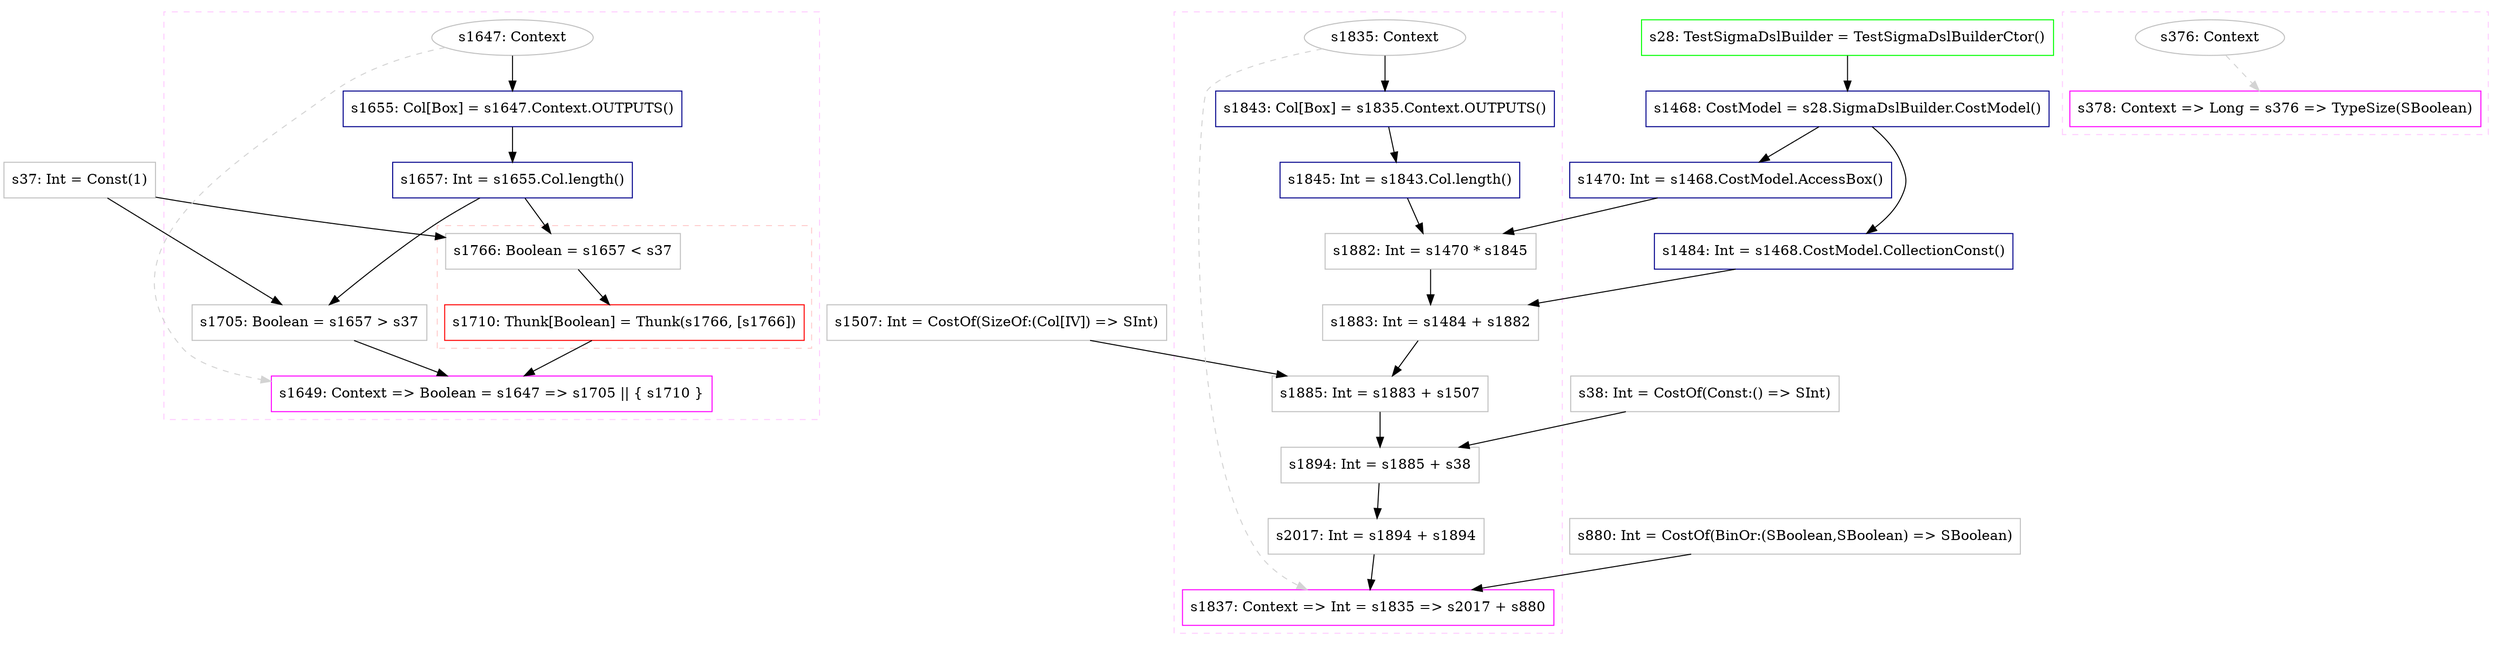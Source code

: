 digraph "logical3" {
concentrate=true
node [style=filled, fillcolor=orangered]

"s37" [
label="s37: Int = Const(1)"
shape=box, color=gray, tooltip="s37:Int", style=filled, fillcolor=white
]
subgraph cluster_s1649 {
style=dashed; color="#FFCCFF"
"s1647" [
label="s1647: Context"
shape=oval, color=gray, tooltip="s1647:Context", style=filled, fillcolor=white
]
"s1649" [
label="s1649: Context => Boolean = s1647 => s1705 || { s1710 }"
shape=box, color=magenta, tooltip="s1649:Context => Boolean", style=filled, fillcolor=white
]
{rank=source; s1647}
"s1655" [
label="s1655: Col[Box] = s1647.Context.OUTPUTS()"
shape=box, color=darkblue, tooltip="s1655:Col[Box]", style=filled, fillcolor=white
]
"s1657" [
label="s1657: Int = s1655.Col.length()"
shape=box, color=darkblue, tooltip="s1657:Int", style=filled, fillcolor=white
]
"s1705" [
label="s1705: Boolean = s1657 > s37"
shape=box, color=gray, tooltip="s1705:Boolean", style=filled, fillcolor=white
]
subgraph cluster_s1710 {
style=dashed; color="#FFCCCC"
"s1710" [
label="s1710: Thunk[Boolean] = Thunk(s1766, [s1766])"
shape=box, color=red, tooltip="s1710:Thunk[Boolean]", style=filled, fillcolor=white
]
"s1766" [
label="s1766: Boolean = s1657 < s37"
shape=box, color=gray, tooltip="s1766:Boolean", style=filled, fillcolor=white
]
{rank=sink; s1710}
}
{rank=sink; s1649}
}
"s1507" [
label="s1507: Int = CostOf(SizeOf:(Col[IV]) => SInt)"
shape=box, color=gray, tooltip="s1507:Int", style=filled, fillcolor=white
]
"s28" [
label="s28: TestSigmaDslBuilder = TestSigmaDslBuilderCtor()"
shape=box, color=green, tooltip="s28:TestSigmaDslBuilder", style=filled, fillcolor=white
]
"s1468" [
label="s1468: CostModel = s28.SigmaDslBuilder.CostModel()"
shape=box, color=darkblue, tooltip="s1468:CostModel", style=filled, fillcolor=white
]
"s1470" [
label="s1470: Int = s1468.CostModel.AccessBox()"
shape=box, color=darkblue, tooltip="s1470:Int", style=filled, fillcolor=white
]
"s38" [
label="s38: Int = CostOf(Const:() => SInt)"
shape=box, color=gray, tooltip="s38:Int", style=filled, fillcolor=white
]
"s880" [
label="s880: Int = CostOf(BinOr:(SBoolean,SBoolean) => SBoolean)"
shape=box, color=gray, tooltip="s880:Int", style=filled, fillcolor=white
]
"s1484" [
label="s1484: Int = s1468.CostModel.CollectionConst()"
shape=box, color=darkblue, tooltip="s1484:Int", style=filled, fillcolor=white
]
subgraph cluster_s1837 {
style=dashed; color="#FFCCFF"
"s1835" [
label="s1835: Context"
shape=oval, color=gray, tooltip="s1835:Context", style=filled, fillcolor=white
]
"s1837" [
label="s1837: Context => Int = s1835 => s2017 + s880"
shape=box, color=magenta, tooltip="s1837:Context => Int", style=filled, fillcolor=white
]
{rank=source; s1835}
"s1843" [
label="s1843: Col[Box] = s1835.Context.OUTPUTS()"
shape=box, color=darkblue, tooltip="s1843:Col[Box]", style=filled, fillcolor=white
]
"s1845" [
label="s1845: Int = s1843.Col.length()"
shape=box, color=darkblue, tooltip="s1845:Int", style=filled, fillcolor=white
]
"s1882" [
label="s1882: Int = s1470 * s1845"
shape=box, color=gray, tooltip="s1882:Int", style=filled, fillcolor=white
]
"s1883" [
label="s1883: Int = s1484 + s1882"
shape=box, color=gray, tooltip="s1883:Int", style=filled, fillcolor=white
]
"s1885" [
label="s1885: Int = s1883 + s1507"
shape=box, color=gray, tooltip="s1885:Int", style=filled, fillcolor=white
]
"s1894" [
label="s1894: Int = s1885 + s38"
shape=box, color=gray, tooltip="s1894:Int", style=filled, fillcolor=white
]
"s2017" [
label="s2017: Int = s1894 + s1894"
shape=box, color=gray, tooltip="s2017:Int", style=filled, fillcolor=white
]
{rank=sink; s1837}
}
subgraph cluster_s378 {
style=dashed; color="#FFCCFF"
"s376" [
label="s376: Context"
shape=oval, color=gray, tooltip="s376:Context", style=filled, fillcolor=white
]
"s378" [
label="s378: Context => Long = s376 => TypeSize(SBoolean)"
shape=box, color=magenta, tooltip="s378:Context => Long", style=filled, fillcolor=white
]
{rank=source; s376}
{rank=sink; s378}
}
"s1470" -> "s1882" [style=solid]
"s1845" -> "s1882" [style=solid]
"s1657" -> "s1705" [style=solid]
"s37" -> "s1705" [style=solid]
"s1647" -> "s1655" [style=solid]
"s1894" -> "s2017" [style=solid]
"s1894" -> "s2017" [style=solid]
"s1835" -> "s1843" [style=solid]
"s1468" -> "s1470" [style=solid]
"s1484" -> "s1883" [style=solid]
"s1882" -> "s1883" [style=solid]
"s1835" -> "s1837" [style=dashed, color=lightgray, weight=0]
"s2017" -> "s1837" [style=solid]
"s880" -> "s1837" [style=solid]
"s1885" -> "s1894" [style=solid]
"s38" -> "s1894" [style=solid]
"s1843" -> "s1845" [style=solid]
"s1468" -> "s1484" [style=solid]
"s1657" -> "s1766" [style=solid]
"s37" -> "s1766" [style=solid]
"s1647" -> "s1649" [style=dashed, color=lightgray, weight=0]
"s1705" -> "s1649" [style=solid]
"s1710" -> "s1649" [style=solid]
"s376" -> "s378" [style=dashed, color=lightgray, weight=0]
"s1655" -> "s1657" [style=solid]
"s1766" -> "s1710" [style=solid]
"s1883" -> "s1885" [style=solid]
"s1507" -> "s1885" [style=solid]
"s28" -> "s1468" [style=solid]
}
